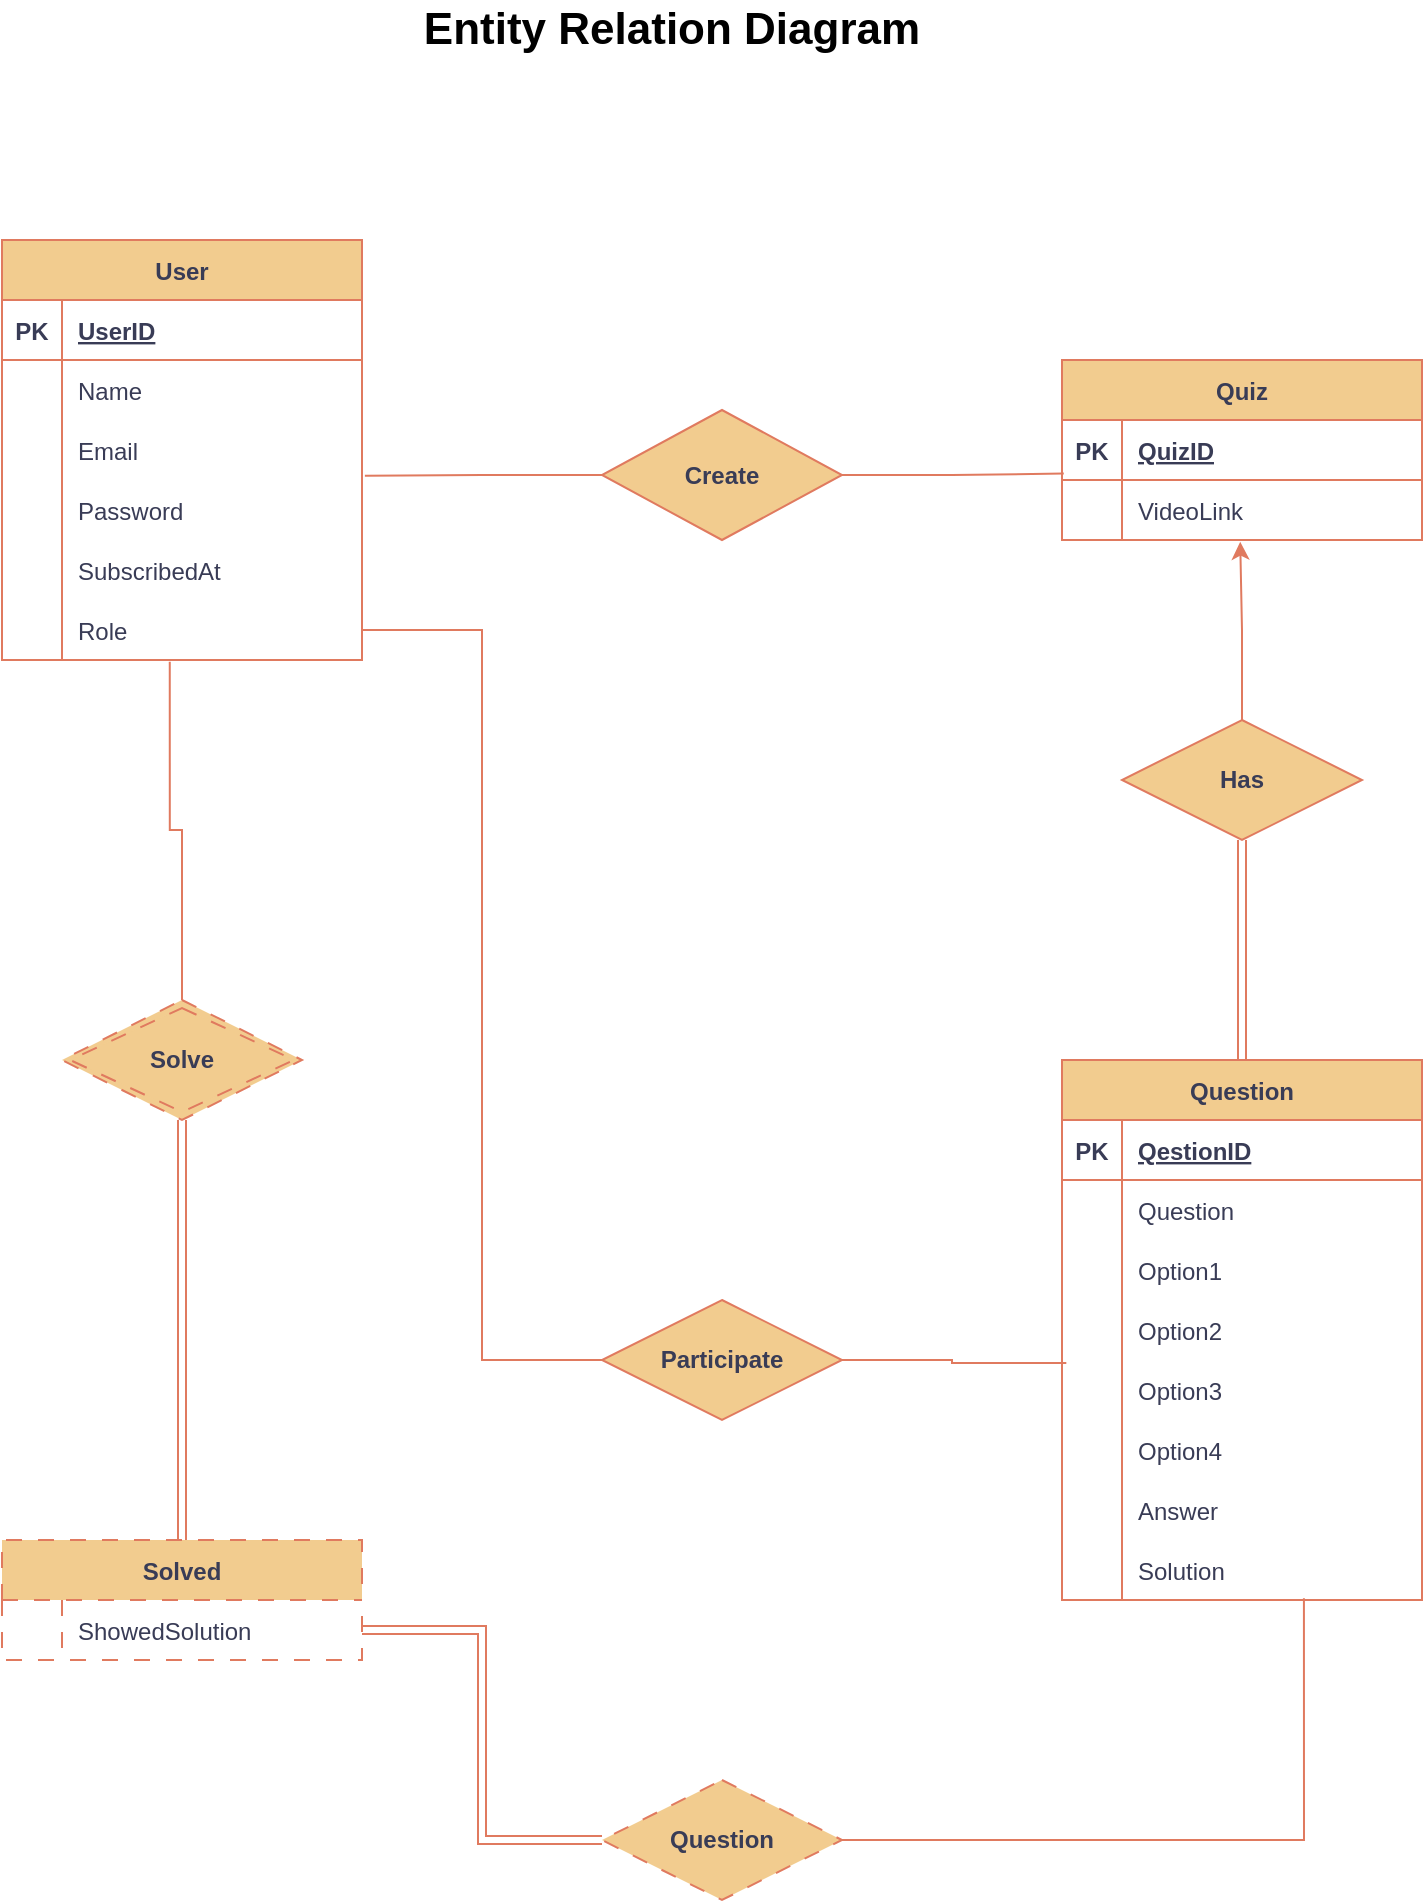 <mxfile version="20.8.11" type="device"><diagram name="Page-1" id="OpQQ7qbeqy0yDxqLjqzL"><mxGraphModel dx="1122" dy="755" grid="1" gridSize="10" guides="1" tooltips="1" connect="1" arrows="1" fold="1" page="1" pageScale="1" pageWidth="850" pageHeight="1100" math="0" shadow="0"><root><mxCell id="0"/><mxCell id="1" parent="0"/><mxCell id="WWSlcA5Nj75vjyMrSMTA-1" value="User" style="shape=table;startSize=30;container=1;collapsible=1;childLayout=tableLayout;fixedRows=1;rowLines=0;fontStyle=1;align=center;resizeLast=1;strokeColor=#E07A5F;fontColor=#393C56;fillColor=#F2CC8F;" vertex="1" parent="1"><mxGeometry x="100" y="160" width="180" height="210" as="geometry"/></mxCell><mxCell id="WWSlcA5Nj75vjyMrSMTA-2" value="" style="shape=tableRow;horizontal=0;startSize=0;swimlaneHead=0;swimlaneBody=0;fillColor=none;collapsible=0;dropTarget=0;points=[[0,0.5],[1,0.5]];portConstraint=eastwest;top=0;left=0;right=0;bottom=1;strokeColor=#E07A5F;fontColor=#393C56;" vertex="1" parent="WWSlcA5Nj75vjyMrSMTA-1"><mxGeometry y="30" width="180" height="30" as="geometry"/></mxCell><mxCell id="WWSlcA5Nj75vjyMrSMTA-3" value="PK" style="shape=partialRectangle;connectable=0;fillColor=none;top=0;left=0;bottom=0;right=0;fontStyle=1;overflow=hidden;strokeColor=#E07A5F;fontColor=#393C56;" vertex="1" parent="WWSlcA5Nj75vjyMrSMTA-2"><mxGeometry width="30" height="30" as="geometry"><mxRectangle width="30" height="30" as="alternateBounds"/></mxGeometry></mxCell><mxCell id="WWSlcA5Nj75vjyMrSMTA-4" value="UserID" style="shape=partialRectangle;connectable=0;fillColor=none;top=0;left=0;bottom=0;right=0;align=left;spacingLeft=6;fontStyle=5;overflow=hidden;strokeColor=#E07A5F;fontColor=#393C56;" vertex="1" parent="WWSlcA5Nj75vjyMrSMTA-2"><mxGeometry x="30" width="150" height="30" as="geometry"><mxRectangle width="150" height="30" as="alternateBounds"/></mxGeometry></mxCell><mxCell id="WWSlcA5Nj75vjyMrSMTA-5" value="" style="shape=tableRow;horizontal=0;startSize=0;swimlaneHead=0;swimlaneBody=0;fillColor=none;collapsible=0;dropTarget=0;points=[[0,0.5],[1,0.5]];portConstraint=eastwest;top=0;left=0;right=0;bottom=0;strokeColor=#E07A5F;fontColor=#393C56;" vertex="1" parent="WWSlcA5Nj75vjyMrSMTA-1"><mxGeometry y="60" width="180" height="30" as="geometry"/></mxCell><mxCell id="WWSlcA5Nj75vjyMrSMTA-6" value="" style="shape=partialRectangle;connectable=0;fillColor=none;top=0;left=0;bottom=0;right=0;editable=1;overflow=hidden;strokeColor=#E07A5F;fontColor=#393C56;" vertex="1" parent="WWSlcA5Nj75vjyMrSMTA-5"><mxGeometry width="30" height="30" as="geometry"><mxRectangle width="30" height="30" as="alternateBounds"/></mxGeometry></mxCell><mxCell id="WWSlcA5Nj75vjyMrSMTA-7" value="Name" style="shape=partialRectangle;connectable=0;fillColor=none;top=0;left=0;bottom=0;right=0;align=left;spacingLeft=6;overflow=hidden;strokeColor=#E07A5F;fontColor=#393C56;" vertex="1" parent="WWSlcA5Nj75vjyMrSMTA-5"><mxGeometry x="30" width="150" height="30" as="geometry"><mxRectangle width="150" height="30" as="alternateBounds"/></mxGeometry></mxCell><mxCell id="WWSlcA5Nj75vjyMrSMTA-8" value="" style="shape=tableRow;horizontal=0;startSize=0;swimlaneHead=0;swimlaneBody=0;fillColor=none;collapsible=0;dropTarget=0;points=[[0,0.5],[1,0.5]];portConstraint=eastwest;top=0;left=0;right=0;bottom=0;strokeColor=#E07A5F;fontColor=#393C56;" vertex="1" parent="WWSlcA5Nj75vjyMrSMTA-1"><mxGeometry y="90" width="180" height="30" as="geometry"/></mxCell><mxCell id="WWSlcA5Nj75vjyMrSMTA-9" value="" style="shape=partialRectangle;connectable=0;fillColor=none;top=0;left=0;bottom=0;right=0;editable=1;overflow=hidden;strokeColor=#E07A5F;fontColor=#393C56;" vertex="1" parent="WWSlcA5Nj75vjyMrSMTA-8"><mxGeometry width="30" height="30" as="geometry"><mxRectangle width="30" height="30" as="alternateBounds"/></mxGeometry></mxCell><mxCell id="WWSlcA5Nj75vjyMrSMTA-10" value="Email" style="shape=partialRectangle;connectable=0;fillColor=none;top=0;left=0;bottom=0;right=0;align=left;spacingLeft=6;overflow=hidden;strokeColor=#E07A5F;fontColor=#393C56;" vertex="1" parent="WWSlcA5Nj75vjyMrSMTA-8"><mxGeometry x="30" width="150" height="30" as="geometry"><mxRectangle width="150" height="30" as="alternateBounds"/></mxGeometry></mxCell><mxCell id="WWSlcA5Nj75vjyMrSMTA-11" value="" style="shape=tableRow;horizontal=0;startSize=0;swimlaneHead=0;swimlaneBody=0;fillColor=none;collapsible=0;dropTarget=0;points=[[0,0.5],[1,0.5]];portConstraint=eastwest;top=0;left=0;right=0;bottom=0;strokeColor=#E07A5F;fontColor=#393C56;" vertex="1" parent="WWSlcA5Nj75vjyMrSMTA-1"><mxGeometry y="120" width="180" height="30" as="geometry"/></mxCell><mxCell id="WWSlcA5Nj75vjyMrSMTA-12" value="" style="shape=partialRectangle;connectable=0;fillColor=none;top=0;left=0;bottom=0;right=0;editable=1;overflow=hidden;strokeColor=#E07A5F;fontColor=#393C56;" vertex="1" parent="WWSlcA5Nj75vjyMrSMTA-11"><mxGeometry width="30" height="30" as="geometry"><mxRectangle width="30" height="30" as="alternateBounds"/></mxGeometry></mxCell><mxCell id="WWSlcA5Nj75vjyMrSMTA-13" value="Password" style="shape=partialRectangle;connectable=0;fillColor=none;top=0;left=0;bottom=0;right=0;align=left;spacingLeft=6;overflow=hidden;strokeColor=#E07A5F;fontColor=#393C56;" vertex="1" parent="WWSlcA5Nj75vjyMrSMTA-11"><mxGeometry x="30" width="150" height="30" as="geometry"><mxRectangle width="150" height="30" as="alternateBounds"/></mxGeometry></mxCell><mxCell id="WWSlcA5Nj75vjyMrSMTA-233" value="" style="shape=tableRow;horizontal=0;startSize=0;swimlaneHead=0;swimlaneBody=0;fillColor=none;collapsible=0;dropTarget=0;points=[[0,0.5],[1,0.5]];portConstraint=eastwest;top=0;left=0;right=0;bottom=0;strokeColor=#E07A5F;fontColor=#393C56;" vertex="1" parent="WWSlcA5Nj75vjyMrSMTA-1"><mxGeometry y="150" width="180" height="30" as="geometry"/></mxCell><mxCell id="WWSlcA5Nj75vjyMrSMTA-234" value="" style="shape=partialRectangle;connectable=0;fillColor=none;top=0;left=0;bottom=0;right=0;editable=1;overflow=hidden;strokeColor=#E07A5F;fontColor=#393C56;" vertex="1" parent="WWSlcA5Nj75vjyMrSMTA-233"><mxGeometry width="30" height="30" as="geometry"><mxRectangle width="30" height="30" as="alternateBounds"/></mxGeometry></mxCell><mxCell id="WWSlcA5Nj75vjyMrSMTA-235" value="SubscribedAt" style="shape=partialRectangle;connectable=0;fillColor=none;top=0;left=0;bottom=0;right=0;align=left;spacingLeft=6;overflow=hidden;strokeColor=#E07A5F;fontColor=#393C56;" vertex="1" parent="WWSlcA5Nj75vjyMrSMTA-233"><mxGeometry x="30" width="150" height="30" as="geometry"><mxRectangle width="150" height="30" as="alternateBounds"/></mxGeometry></mxCell><mxCell id="WWSlcA5Nj75vjyMrSMTA-16" value="" style="shape=tableRow;horizontal=0;startSize=0;swimlaneHead=0;swimlaneBody=0;fillColor=none;collapsible=0;dropTarget=0;points=[[0,0.5],[1,0.5]];portConstraint=eastwest;top=0;left=0;right=0;bottom=0;strokeColor=#E07A5F;fontColor=#393C56;" vertex="1" parent="WWSlcA5Nj75vjyMrSMTA-1"><mxGeometry y="180" width="180" height="30" as="geometry"/></mxCell><mxCell id="WWSlcA5Nj75vjyMrSMTA-17" value="" style="shape=partialRectangle;connectable=0;fillColor=none;top=0;left=0;bottom=0;right=0;editable=1;overflow=hidden;strokeColor=#E07A5F;fontColor=#393C56;" vertex="1" parent="WWSlcA5Nj75vjyMrSMTA-16"><mxGeometry width="30" height="30" as="geometry"><mxRectangle width="30" height="30" as="alternateBounds"/></mxGeometry></mxCell><mxCell id="WWSlcA5Nj75vjyMrSMTA-18" value="Role" style="shape=partialRectangle;connectable=0;fillColor=none;top=0;left=0;bottom=0;right=0;align=left;spacingLeft=6;overflow=hidden;strokeColor=#E07A5F;fontColor=#393C56;" vertex="1" parent="WWSlcA5Nj75vjyMrSMTA-16"><mxGeometry x="30" width="150" height="30" as="geometry"><mxRectangle width="150" height="30" as="alternateBounds"/></mxGeometry></mxCell><mxCell id="WWSlcA5Nj75vjyMrSMTA-159" value="Quiz" style="shape=table;startSize=30;container=1;collapsible=1;childLayout=tableLayout;fixedRows=1;rowLines=0;fontStyle=1;align=center;resizeLast=1;rounded=0;strokeColor=#E07A5F;fontColor=#393C56;fillColor=#F2CC8F;" vertex="1" parent="1"><mxGeometry x="630" y="220" width="180" height="90" as="geometry"/></mxCell><mxCell id="WWSlcA5Nj75vjyMrSMTA-160" value="" style="shape=tableRow;horizontal=0;startSize=0;swimlaneHead=0;swimlaneBody=0;fillColor=none;collapsible=0;dropTarget=0;points=[[0,0.5],[1,0.5]];portConstraint=eastwest;top=0;left=0;right=0;bottom=1;rounded=0;strokeColor=#E07A5F;fontColor=#393C56;" vertex="1" parent="WWSlcA5Nj75vjyMrSMTA-159"><mxGeometry y="30" width="180" height="30" as="geometry"/></mxCell><mxCell id="WWSlcA5Nj75vjyMrSMTA-161" value="PK" style="shape=partialRectangle;connectable=0;fillColor=none;top=0;left=0;bottom=0;right=0;fontStyle=1;overflow=hidden;rounded=0;strokeColor=#E07A5F;fontColor=#393C56;" vertex="1" parent="WWSlcA5Nj75vjyMrSMTA-160"><mxGeometry width="30" height="30" as="geometry"><mxRectangle width="30" height="30" as="alternateBounds"/></mxGeometry></mxCell><mxCell id="WWSlcA5Nj75vjyMrSMTA-162" value="QuizID" style="shape=partialRectangle;connectable=0;fillColor=none;top=0;left=0;bottom=0;right=0;align=left;spacingLeft=6;fontStyle=5;overflow=hidden;rounded=0;strokeColor=#E07A5F;fontColor=#393C56;" vertex="1" parent="WWSlcA5Nj75vjyMrSMTA-160"><mxGeometry x="30" width="150" height="30" as="geometry"><mxRectangle width="150" height="30" as="alternateBounds"/></mxGeometry></mxCell><mxCell id="WWSlcA5Nj75vjyMrSMTA-163" value="" style="shape=tableRow;horizontal=0;startSize=0;swimlaneHead=0;swimlaneBody=0;fillColor=none;collapsible=0;dropTarget=0;points=[[0,0.5],[1,0.5]];portConstraint=eastwest;top=0;left=0;right=0;bottom=0;rounded=0;strokeColor=#E07A5F;fontColor=#393C56;" vertex="1" parent="WWSlcA5Nj75vjyMrSMTA-159"><mxGeometry y="60" width="180" height="30" as="geometry"/></mxCell><mxCell id="WWSlcA5Nj75vjyMrSMTA-164" value="" style="shape=partialRectangle;connectable=0;fillColor=none;top=0;left=0;bottom=0;right=0;editable=1;overflow=hidden;rounded=0;strokeColor=#E07A5F;fontColor=#393C56;" vertex="1" parent="WWSlcA5Nj75vjyMrSMTA-163"><mxGeometry width="30" height="30" as="geometry"><mxRectangle width="30" height="30" as="alternateBounds"/></mxGeometry></mxCell><mxCell id="WWSlcA5Nj75vjyMrSMTA-165" value="VideoLink" style="shape=partialRectangle;connectable=0;fillColor=none;top=0;left=0;bottom=0;right=0;align=left;spacingLeft=6;overflow=hidden;rounded=0;strokeColor=#E07A5F;fontColor=#393C56;" vertex="1" parent="WWSlcA5Nj75vjyMrSMTA-163"><mxGeometry x="30" width="150" height="30" as="geometry"><mxRectangle width="150" height="30" as="alternateBounds"/></mxGeometry></mxCell><mxCell id="WWSlcA5Nj75vjyMrSMTA-173" style="edgeStyle=orthogonalEdgeStyle;rounded=0;orthogonalLoop=1;jettySize=auto;html=1;exitX=1;exitY=0.5;exitDx=0;exitDy=0;entryX=0.005;entryY=0.892;entryDx=0;entryDy=0;entryPerimeter=0;strokeColor=#E07A5F;fontColor=#393C56;startArrow=none;startFill=0;endArrow=none;endFill=0;fillColor=#F2CC8F;" edge="1" parent="1" source="WWSlcA5Nj75vjyMrSMTA-172" target="WWSlcA5Nj75vjyMrSMTA-160"><mxGeometry relative="1" as="geometry"/></mxCell><mxCell id="WWSlcA5Nj75vjyMrSMTA-174" style="edgeStyle=orthogonalEdgeStyle;rounded=0;orthogonalLoop=1;jettySize=auto;html=1;exitX=0;exitY=0.5;exitDx=0;exitDy=0;entryX=1.008;entryY=0.931;entryDx=0;entryDy=0;entryPerimeter=0;strokeColor=#E07A5F;fontColor=#393C56;startArrow=none;startFill=0;endArrow=none;endFill=0;fillColor=#F2CC8F;" edge="1" parent="1" source="WWSlcA5Nj75vjyMrSMTA-172" target="WWSlcA5Nj75vjyMrSMTA-8"><mxGeometry relative="1" as="geometry"/></mxCell><mxCell id="WWSlcA5Nj75vjyMrSMTA-172" value="&lt;b&gt;Create&lt;/b&gt;" style="shape=rhombus;perimeter=rhombusPerimeter;whiteSpace=wrap;html=1;align=center;rounded=0;strokeColor=#E07A5F;fontColor=#393C56;fillColor=#F2CC8F;" vertex="1" parent="1"><mxGeometry x="400" y="245" width="120" height="65" as="geometry"/></mxCell><mxCell id="WWSlcA5Nj75vjyMrSMTA-188" value="Question" style="shape=table;startSize=30;container=1;collapsible=1;childLayout=tableLayout;fixedRows=1;rowLines=0;fontStyle=1;align=center;resizeLast=1;rounded=0;strokeColor=#E07A5F;fontColor=#393C56;fillColor=#F2CC8F;" vertex="1" parent="1"><mxGeometry x="630" y="570" width="180" height="270" as="geometry"/></mxCell><mxCell id="WWSlcA5Nj75vjyMrSMTA-189" value="" style="shape=tableRow;horizontal=0;startSize=0;swimlaneHead=0;swimlaneBody=0;fillColor=none;collapsible=0;dropTarget=0;points=[[0,0.5],[1,0.5]];portConstraint=eastwest;top=0;left=0;right=0;bottom=1;rounded=0;strokeColor=#E07A5F;fontColor=#393C56;" vertex="1" parent="WWSlcA5Nj75vjyMrSMTA-188"><mxGeometry y="30" width="180" height="30" as="geometry"/></mxCell><mxCell id="WWSlcA5Nj75vjyMrSMTA-190" value="PK" style="shape=partialRectangle;connectable=0;fillColor=none;top=0;left=0;bottom=0;right=0;fontStyle=1;overflow=hidden;rounded=0;strokeColor=#E07A5F;fontColor=#393C56;" vertex="1" parent="WWSlcA5Nj75vjyMrSMTA-189"><mxGeometry width="30" height="30" as="geometry"><mxRectangle width="30" height="30" as="alternateBounds"/></mxGeometry></mxCell><mxCell id="WWSlcA5Nj75vjyMrSMTA-191" value="QestionID" style="shape=partialRectangle;connectable=0;fillColor=none;top=0;left=0;bottom=0;right=0;align=left;spacingLeft=6;fontStyle=5;overflow=hidden;rounded=0;strokeColor=#E07A5F;fontColor=#393C56;" vertex="1" parent="WWSlcA5Nj75vjyMrSMTA-189"><mxGeometry x="30" width="150" height="30" as="geometry"><mxRectangle width="150" height="30" as="alternateBounds"/></mxGeometry></mxCell><mxCell id="WWSlcA5Nj75vjyMrSMTA-192" value="" style="shape=tableRow;horizontal=0;startSize=0;swimlaneHead=0;swimlaneBody=0;fillColor=none;collapsible=0;dropTarget=0;points=[[0,0.5],[1,0.5]];portConstraint=eastwest;top=0;left=0;right=0;bottom=0;rounded=0;strokeColor=#E07A5F;fontColor=#393C56;" vertex="1" parent="WWSlcA5Nj75vjyMrSMTA-188"><mxGeometry y="60" width="180" height="30" as="geometry"/></mxCell><mxCell id="WWSlcA5Nj75vjyMrSMTA-193" value="" style="shape=partialRectangle;connectable=0;fillColor=none;top=0;left=0;bottom=0;right=0;editable=1;overflow=hidden;rounded=0;strokeColor=#E07A5F;fontColor=#393C56;" vertex="1" parent="WWSlcA5Nj75vjyMrSMTA-192"><mxGeometry width="30" height="30" as="geometry"><mxRectangle width="30" height="30" as="alternateBounds"/></mxGeometry></mxCell><mxCell id="WWSlcA5Nj75vjyMrSMTA-194" value="Question" style="shape=partialRectangle;connectable=0;fillColor=none;top=0;left=0;bottom=0;right=0;align=left;spacingLeft=6;overflow=hidden;rounded=0;strokeColor=#E07A5F;fontColor=#393C56;" vertex="1" parent="WWSlcA5Nj75vjyMrSMTA-192"><mxGeometry x="30" width="150" height="30" as="geometry"><mxRectangle width="150" height="30" as="alternateBounds"/></mxGeometry></mxCell><mxCell id="WWSlcA5Nj75vjyMrSMTA-195" value="" style="shape=tableRow;horizontal=0;startSize=0;swimlaneHead=0;swimlaneBody=0;fillColor=none;collapsible=0;dropTarget=0;points=[[0,0.5],[1,0.5]];portConstraint=eastwest;top=0;left=0;right=0;bottom=0;rounded=0;strokeColor=#E07A5F;fontColor=#393C56;" vertex="1" parent="WWSlcA5Nj75vjyMrSMTA-188"><mxGeometry y="90" width="180" height="30" as="geometry"/></mxCell><mxCell id="WWSlcA5Nj75vjyMrSMTA-196" value="" style="shape=partialRectangle;connectable=0;fillColor=none;top=0;left=0;bottom=0;right=0;editable=1;overflow=hidden;rounded=0;strokeColor=#E07A5F;fontColor=#393C56;" vertex="1" parent="WWSlcA5Nj75vjyMrSMTA-195"><mxGeometry width="30" height="30" as="geometry"><mxRectangle width="30" height="30" as="alternateBounds"/></mxGeometry></mxCell><mxCell id="WWSlcA5Nj75vjyMrSMTA-197" value="Option1" style="shape=partialRectangle;connectable=0;fillColor=none;top=0;left=0;bottom=0;right=0;align=left;spacingLeft=6;overflow=hidden;rounded=0;strokeColor=#E07A5F;fontColor=#393C56;" vertex="1" parent="WWSlcA5Nj75vjyMrSMTA-195"><mxGeometry x="30" width="150" height="30" as="geometry"><mxRectangle width="150" height="30" as="alternateBounds"/></mxGeometry></mxCell><mxCell id="WWSlcA5Nj75vjyMrSMTA-198" value="" style="shape=tableRow;horizontal=0;startSize=0;swimlaneHead=0;swimlaneBody=0;fillColor=none;collapsible=0;dropTarget=0;points=[[0,0.5],[1,0.5]];portConstraint=eastwest;top=0;left=0;right=0;bottom=0;rounded=0;strokeColor=#E07A5F;fontColor=#393C56;" vertex="1" parent="WWSlcA5Nj75vjyMrSMTA-188"><mxGeometry y="120" width="180" height="30" as="geometry"/></mxCell><mxCell id="WWSlcA5Nj75vjyMrSMTA-199" value="" style="shape=partialRectangle;connectable=0;fillColor=none;top=0;left=0;bottom=0;right=0;editable=1;overflow=hidden;rounded=0;strokeColor=#E07A5F;fontColor=#393C56;" vertex="1" parent="WWSlcA5Nj75vjyMrSMTA-198"><mxGeometry width="30" height="30" as="geometry"><mxRectangle width="30" height="30" as="alternateBounds"/></mxGeometry></mxCell><mxCell id="WWSlcA5Nj75vjyMrSMTA-200" value="Option2" style="shape=partialRectangle;connectable=0;fillColor=none;top=0;left=0;bottom=0;right=0;align=left;spacingLeft=6;overflow=hidden;rounded=0;strokeColor=#E07A5F;fontColor=#393C56;" vertex="1" parent="WWSlcA5Nj75vjyMrSMTA-198"><mxGeometry x="30" width="150" height="30" as="geometry"><mxRectangle width="150" height="30" as="alternateBounds"/></mxGeometry></mxCell><mxCell id="WWSlcA5Nj75vjyMrSMTA-201" value="" style="shape=tableRow;horizontal=0;startSize=0;swimlaneHead=0;swimlaneBody=0;fillColor=none;collapsible=0;dropTarget=0;points=[[0,0.5],[1,0.5]];portConstraint=eastwest;top=0;left=0;right=0;bottom=0;rounded=0;strokeColor=#E07A5F;fontColor=#393C56;" vertex="1" parent="WWSlcA5Nj75vjyMrSMTA-188"><mxGeometry y="150" width="180" height="30" as="geometry"/></mxCell><mxCell id="WWSlcA5Nj75vjyMrSMTA-202" value="" style="shape=partialRectangle;connectable=0;fillColor=none;top=0;left=0;bottom=0;right=0;editable=1;overflow=hidden;rounded=0;strokeColor=#E07A5F;fontColor=#393C56;" vertex="1" parent="WWSlcA5Nj75vjyMrSMTA-201"><mxGeometry width="30" height="30" as="geometry"><mxRectangle width="30" height="30" as="alternateBounds"/></mxGeometry></mxCell><mxCell id="WWSlcA5Nj75vjyMrSMTA-203" value="Option3" style="shape=partialRectangle;connectable=0;fillColor=none;top=0;left=0;bottom=0;right=0;align=left;spacingLeft=6;overflow=hidden;rounded=0;strokeColor=#E07A5F;fontColor=#393C56;" vertex="1" parent="WWSlcA5Nj75vjyMrSMTA-201"><mxGeometry x="30" width="150" height="30" as="geometry"><mxRectangle width="150" height="30" as="alternateBounds"/></mxGeometry></mxCell><mxCell id="WWSlcA5Nj75vjyMrSMTA-204" value="" style="shape=tableRow;horizontal=0;startSize=0;swimlaneHead=0;swimlaneBody=0;fillColor=none;collapsible=0;dropTarget=0;points=[[0,0.5],[1,0.5]];portConstraint=eastwest;top=0;left=0;right=0;bottom=0;rounded=0;strokeColor=#E07A5F;fontColor=#393C56;" vertex="1" parent="WWSlcA5Nj75vjyMrSMTA-188"><mxGeometry y="180" width="180" height="30" as="geometry"/></mxCell><mxCell id="WWSlcA5Nj75vjyMrSMTA-205" value="" style="shape=partialRectangle;connectable=0;fillColor=none;top=0;left=0;bottom=0;right=0;editable=1;overflow=hidden;rounded=0;strokeColor=#E07A5F;fontColor=#393C56;" vertex="1" parent="WWSlcA5Nj75vjyMrSMTA-204"><mxGeometry width="30" height="30" as="geometry"><mxRectangle width="30" height="30" as="alternateBounds"/></mxGeometry></mxCell><mxCell id="WWSlcA5Nj75vjyMrSMTA-206" value="Option4" style="shape=partialRectangle;connectable=0;fillColor=none;top=0;left=0;bottom=0;right=0;align=left;spacingLeft=6;overflow=hidden;rounded=0;strokeColor=#E07A5F;fontColor=#393C56;" vertex="1" parent="WWSlcA5Nj75vjyMrSMTA-204"><mxGeometry x="30" width="150" height="30" as="geometry"><mxRectangle width="150" height="30" as="alternateBounds"/></mxGeometry></mxCell><mxCell id="WWSlcA5Nj75vjyMrSMTA-207" value="" style="shape=tableRow;horizontal=0;startSize=0;swimlaneHead=0;swimlaneBody=0;fillColor=none;collapsible=0;dropTarget=0;points=[[0,0.5],[1,0.5]];portConstraint=eastwest;top=0;left=0;right=0;bottom=0;rounded=0;strokeColor=#E07A5F;fontColor=#393C56;" vertex="1" parent="WWSlcA5Nj75vjyMrSMTA-188"><mxGeometry y="210" width="180" height="30" as="geometry"/></mxCell><mxCell id="WWSlcA5Nj75vjyMrSMTA-208" value="" style="shape=partialRectangle;connectable=0;fillColor=none;top=0;left=0;bottom=0;right=0;editable=1;overflow=hidden;rounded=0;strokeColor=#E07A5F;fontColor=#393C56;" vertex="1" parent="WWSlcA5Nj75vjyMrSMTA-207"><mxGeometry width="30" height="30" as="geometry"><mxRectangle width="30" height="30" as="alternateBounds"/></mxGeometry></mxCell><mxCell id="WWSlcA5Nj75vjyMrSMTA-209" value="Answer" style="shape=partialRectangle;connectable=0;fillColor=none;top=0;left=0;bottom=0;right=0;align=left;spacingLeft=6;overflow=hidden;rounded=0;strokeColor=#E07A5F;fontColor=#393C56;" vertex="1" parent="WWSlcA5Nj75vjyMrSMTA-207"><mxGeometry x="30" width="150" height="30" as="geometry"><mxRectangle width="150" height="30" as="alternateBounds"/></mxGeometry></mxCell><mxCell id="WWSlcA5Nj75vjyMrSMTA-210" value="" style="shape=tableRow;horizontal=0;startSize=0;swimlaneHead=0;swimlaneBody=0;fillColor=none;collapsible=0;dropTarget=0;points=[[0,0.5],[1,0.5]];portConstraint=eastwest;top=0;left=0;right=0;bottom=0;rounded=0;strokeColor=#E07A5F;fontColor=#393C56;" vertex="1" parent="WWSlcA5Nj75vjyMrSMTA-188"><mxGeometry y="240" width="180" height="30" as="geometry"/></mxCell><mxCell id="WWSlcA5Nj75vjyMrSMTA-211" value="" style="shape=partialRectangle;connectable=0;fillColor=none;top=0;left=0;bottom=0;right=0;editable=1;overflow=hidden;rounded=0;strokeColor=#E07A5F;fontColor=#393C56;" vertex="1" parent="WWSlcA5Nj75vjyMrSMTA-210"><mxGeometry width="30" height="30" as="geometry"><mxRectangle width="30" height="30" as="alternateBounds"/></mxGeometry></mxCell><mxCell id="WWSlcA5Nj75vjyMrSMTA-212" value="Solution" style="shape=partialRectangle;connectable=0;fillColor=none;top=0;left=0;bottom=0;right=0;align=left;spacingLeft=6;overflow=hidden;rounded=0;strokeColor=#E07A5F;fontColor=#393C56;" vertex="1" parent="WWSlcA5Nj75vjyMrSMTA-210"><mxGeometry x="30" width="150" height="30" as="geometry"><mxRectangle width="150" height="30" as="alternateBounds"/></mxGeometry></mxCell><mxCell id="WWSlcA5Nj75vjyMrSMTA-215" style="edgeStyle=orthogonalEdgeStyle;rounded=0;orthogonalLoop=1;jettySize=auto;html=1;exitX=0.5;exitY=1;exitDx=0;exitDy=0;strokeColor=#E07A5F;fontColor=#393C56;startArrow=none;startFill=0;endArrow=none;endFill=0;fillColor=#F2CC8F;shape=link;" edge="1" parent="1" source="WWSlcA5Nj75vjyMrSMTA-213" target="WWSlcA5Nj75vjyMrSMTA-188"><mxGeometry relative="1" as="geometry"/></mxCell><mxCell id="WWSlcA5Nj75vjyMrSMTA-216" style="edgeStyle=orthogonalEdgeStyle;rounded=0;orthogonalLoop=1;jettySize=auto;html=1;exitX=0.5;exitY=0;exitDx=0;exitDy=0;entryX=0.495;entryY=1.029;entryDx=0;entryDy=0;entryPerimeter=0;strokeColor=#E07A5F;fontColor=#393C56;startArrow=none;startFill=0;endArrow=classic;endFill=1;fillColor=#F2CC8F;" edge="1" parent="1" source="WWSlcA5Nj75vjyMrSMTA-213" target="WWSlcA5Nj75vjyMrSMTA-163"><mxGeometry relative="1" as="geometry"/></mxCell><mxCell id="WWSlcA5Nj75vjyMrSMTA-213" value="&lt;b&gt;Has&lt;/b&gt;" style="shape=rhombus;perimeter=rhombusPerimeter;whiteSpace=wrap;html=1;align=center;rounded=0;strokeColor=#E07A5F;fontColor=#393C56;fillColor=#F2CC8F;" vertex="1" parent="1"><mxGeometry x="660" y="400" width="120" height="60" as="geometry"/></mxCell><mxCell id="WWSlcA5Nj75vjyMrSMTA-218" style="edgeStyle=orthogonalEdgeStyle;rounded=0;orthogonalLoop=1;jettySize=auto;html=1;exitX=1;exitY=0.5;exitDx=0;exitDy=0;entryX=0.012;entryY=0.049;entryDx=0;entryDy=0;entryPerimeter=0;strokeColor=#E07A5F;fontColor=#393C56;startArrow=none;startFill=0;endArrow=none;endFill=0;fillColor=#F2CC8F;" edge="1" parent="1" source="WWSlcA5Nj75vjyMrSMTA-217" target="WWSlcA5Nj75vjyMrSMTA-201"><mxGeometry relative="1" as="geometry"/></mxCell><mxCell id="WWSlcA5Nj75vjyMrSMTA-217" value="&lt;b&gt;Participate&lt;/b&gt;" style="shape=rhombus;perimeter=rhombusPerimeter;whiteSpace=wrap;html=1;align=center;rounded=0;strokeColor=#E07A5F;fontColor=#393C56;fillColor=#F2CC8F;" vertex="1" parent="1"><mxGeometry x="400" y="690" width="120" height="60" as="geometry"/></mxCell><mxCell id="WWSlcA5Nj75vjyMrSMTA-219" style="edgeStyle=orthogonalEdgeStyle;rounded=0;orthogonalLoop=1;jettySize=auto;html=1;exitX=1;exitY=0.5;exitDx=0;exitDy=0;entryX=0;entryY=0.5;entryDx=0;entryDy=0;strokeColor=#E07A5F;fontColor=#393C56;startArrow=none;startFill=0;endArrow=none;endFill=0;fillColor=#F2CC8F;" edge="1" parent="1" source="WWSlcA5Nj75vjyMrSMTA-16" target="WWSlcA5Nj75vjyMrSMTA-217"><mxGeometry relative="1" as="geometry"/></mxCell><mxCell id="WWSlcA5Nj75vjyMrSMTA-220" value="Solved" style="shape=table;startSize=30;container=1;collapsible=1;childLayout=tableLayout;fixedRows=1;rowLines=0;fontStyle=1;align=center;resizeLast=1;rounded=0;strokeColor=#E07A5F;fontColor=#393C56;fillColor=#F2CC8F;dashed=1;dashPattern=8 8;" vertex="1" parent="1"><mxGeometry x="100" y="810" width="180" height="60" as="geometry"/></mxCell><mxCell id="WWSlcA5Nj75vjyMrSMTA-224" value="" style="shape=tableRow;horizontal=0;startSize=0;swimlaneHead=0;swimlaneBody=0;fillColor=none;collapsible=0;dropTarget=0;points=[[0,0.5],[1,0.5]];portConstraint=eastwest;top=0;left=0;right=0;bottom=0;rounded=0;strokeColor=#E07A5F;fontColor=#393C56;" vertex="1" parent="WWSlcA5Nj75vjyMrSMTA-220"><mxGeometry y="30" width="180" height="30" as="geometry"/></mxCell><mxCell id="WWSlcA5Nj75vjyMrSMTA-225" value="" style="shape=partialRectangle;connectable=0;fillColor=none;top=0;left=0;bottom=0;right=0;editable=1;overflow=hidden;rounded=0;strokeColor=#E07A5F;fontColor=#393C56;" vertex="1" parent="WWSlcA5Nj75vjyMrSMTA-224"><mxGeometry width="30" height="30" as="geometry"><mxRectangle width="30" height="30" as="alternateBounds"/></mxGeometry></mxCell><mxCell id="WWSlcA5Nj75vjyMrSMTA-226" value="ShowedSolution" style="shape=partialRectangle;connectable=0;fillColor=none;top=0;left=0;bottom=0;right=0;align=left;spacingLeft=6;overflow=hidden;rounded=0;strokeColor=#E07A5F;fontColor=#393C56;" vertex="1" parent="WWSlcA5Nj75vjyMrSMTA-224"><mxGeometry x="30" width="150" height="30" as="geometry"><mxRectangle width="150" height="30" as="alternateBounds"/></mxGeometry></mxCell><mxCell id="WWSlcA5Nj75vjyMrSMTA-237" style="edgeStyle=orthogonalEdgeStyle;rounded=0;orthogonalLoop=1;jettySize=auto;html=1;exitX=0.5;exitY=0;exitDx=0;exitDy=0;entryX=0.466;entryY=1.029;entryDx=0;entryDy=0;entryPerimeter=0;strokeColor=#E07A5F;fontColor=#393C56;startArrow=none;startFill=0;endArrow=none;endFill=0;fillColor=#F2CC8F;" edge="1" parent="1" source="WWSlcA5Nj75vjyMrSMTA-236" target="WWSlcA5Nj75vjyMrSMTA-16"><mxGeometry relative="1" as="geometry"/></mxCell><mxCell id="WWSlcA5Nj75vjyMrSMTA-238" style="edgeStyle=orthogonalEdgeStyle;rounded=0;orthogonalLoop=1;jettySize=auto;html=1;exitX=0.5;exitY=1;exitDx=0;exitDy=0;entryX=0.5;entryY=0;entryDx=0;entryDy=0;strokeColor=#E07A5F;fontColor=#393C56;startArrow=none;startFill=0;endArrow=none;endFill=0;fillColor=#F2CC8F;shape=link;" edge="1" parent="1" source="WWSlcA5Nj75vjyMrSMTA-236" target="WWSlcA5Nj75vjyMrSMTA-220"><mxGeometry relative="1" as="geometry"/></mxCell><mxCell id="WWSlcA5Nj75vjyMrSMTA-236" value="&lt;b&gt;Solve&lt;/b&gt;" style="shape=rhombus;double=1;perimeter=rhombusPerimeter;whiteSpace=wrap;html=1;align=center;rounded=0;dashed=1;dashPattern=8 8;strokeColor=#E07A5F;fontColor=#393C56;fillColor=#F2CC8F;" vertex="1" parent="1"><mxGeometry x="130" y="540" width="120" height="60" as="geometry"/></mxCell><mxCell id="WWSlcA5Nj75vjyMrSMTA-240" style="edgeStyle=orthogonalEdgeStyle;rounded=0;orthogonalLoop=1;jettySize=auto;html=1;exitX=1;exitY=0.5;exitDx=0;exitDy=0;entryX=0.672;entryY=0.971;entryDx=0;entryDy=0;entryPerimeter=0;strokeColor=#E07A5F;fontColor=#393C56;startArrow=none;startFill=0;endArrow=none;endFill=0;fillColor=#F2CC8F;" edge="1" parent="1" source="WWSlcA5Nj75vjyMrSMTA-239" target="WWSlcA5Nj75vjyMrSMTA-210"><mxGeometry relative="1" as="geometry"/></mxCell><mxCell id="WWSlcA5Nj75vjyMrSMTA-241" style="edgeStyle=orthogonalEdgeStyle;shape=link;rounded=0;orthogonalLoop=1;jettySize=auto;html=1;exitX=0;exitY=0.5;exitDx=0;exitDy=0;entryX=1;entryY=0.5;entryDx=0;entryDy=0;strokeColor=#E07A5F;fontColor=#393C56;startArrow=none;startFill=0;endArrow=none;endFill=0;fillColor=#F2CC8F;" edge="1" parent="1" source="WWSlcA5Nj75vjyMrSMTA-239" target="WWSlcA5Nj75vjyMrSMTA-224"><mxGeometry relative="1" as="geometry"/></mxCell><mxCell id="WWSlcA5Nj75vjyMrSMTA-239" value="&lt;b&gt;Question&lt;/b&gt;" style="shape=rhombus;perimeter=rhombusPerimeter;whiteSpace=wrap;html=1;align=center;rounded=0;dashed=1;dashPattern=8 8;strokeColor=#E07A5F;fontColor=#393C56;fillColor=#F2CC8F;" vertex="1" parent="1"><mxGeometry x="400" y="930" width="120" height="60" as="geometry"/></mxCell><mxCell id="WWSlcA5Nj75vjyMrSMTA-243" value="&lt;font style=&quot;font-size: 22px;&quot;&gt;&lt;b&gt;Entity Relation Diagram &lt;/b&gt;&lt;/font&gt;" style="text;html=1;align=center;verticalAlign=middle;whiteSpace=wrap;rounded=0;dashed=1;dashPattern=12 12;" vertex="1" parent="1"><mxGeometry x="270" y="40" width="330" height="30" as="geometry"/></mxCell></root></mxGraphModel></diagram></mxfile>